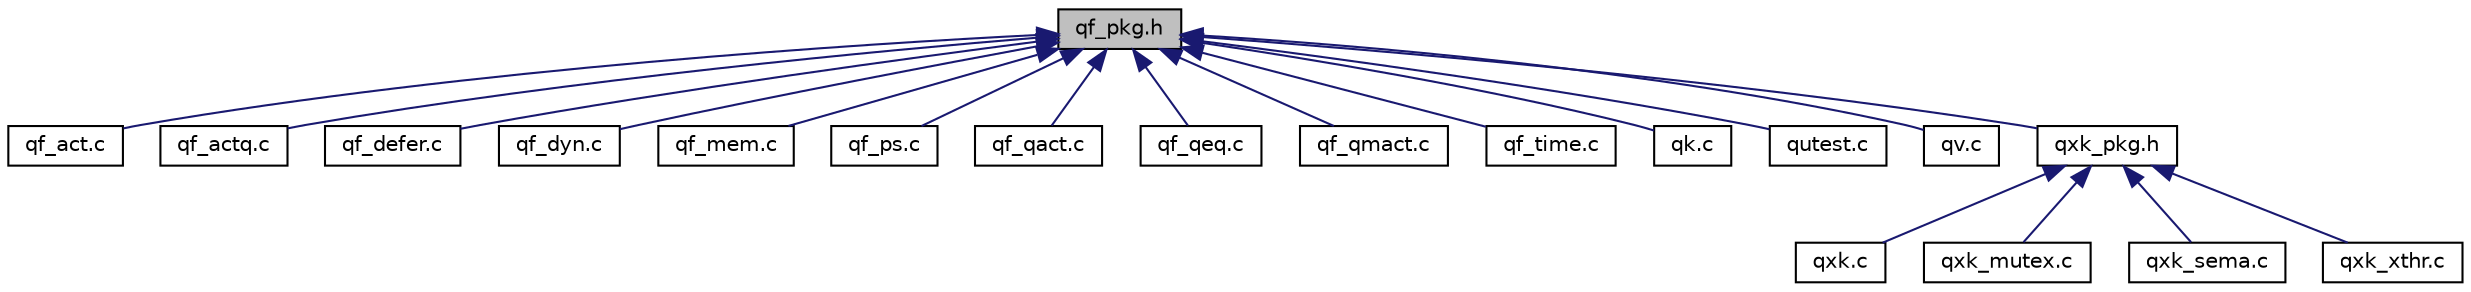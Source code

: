 digraph "qf_pkg.h"
{
 // LATEX_PDF_SIZE
  edge [fontname="Helvetica",fontsize="10",labelfontname="Helvetica",labelfontsize="10"];
  node [fontname="Helvetica",fontsize="10",shape=record];
  Node1 [label="qf_pkg.h",height=0.2,width=0.4,color="black", fillcolor="grey75", style="filled", fontcolor="black",tooltip="Internal (package scope) QF/C interface."];
  Node1 -> Node2 [dir="back",color="midnightblue",fontsize="10",style="solid",fontname="Helvetica"];
  Node2 [label="qf_act.c",height=0.2,width=0.4,color="black", fillcolor="white", style="filled",URL="$qf__act_8c.html",tooltip="QActive services and QF support code"];
  Node1 -> Node3 [dir="back",color="midnightblue",fontsize="10",style="solid",fontname="Helvetica"];
  Node3 [label="qf_actq.c",height=0.2,width=0.4,color="black", fillcolor="white", style="filled",URL="$qf__actq_8c.html",tooltip="QActive native queue operations (based on QEQueue)"];
  Node1 -> Node4 [dir="back",color="midnightblue",fontsize="10",style="solid",fontname="Helvetica"];
  Node4 [label="qf_defer.c",height=0.2,width=0.4,color="black", fillcolor="white", style="filled",URL="$qf__defer_8c.html",tooltip="QActive_defer() and QActive_recall() implementation."];
  Node1 -> Node5 [dir="back",color="midnightblue",fontsize="10",style="solid",fontname="Helvetica"];
  Node5 [label="qf_dyn.c",height=0.2,width=0.4,color="black", fillcolor="white", style="filled",URL="$qf__dyn_8c.html",tooltip="QF/C dynamic event management."];
  Node1 -> Node6 [dir="back",color="midnightblue",fontsize="10",style="solid",fontname="Helvetica"];
  Node6 [label="qf_mem.c",height=0.2,width=0.4,color="black", fillcolor="white", style="filled",URL="$qf__mem_8c.html",tooltip="QMPool implementatin (Memory Pool)"];
  Node1 -> Node7 [dir="back",color="midnightblue",fontsize="10",style="solid",fontname="Helvetica"];
  Node7 [label="qf_ps.c",height=0.2,width=0.4,color="black", fillcolor="white", style="filled",URL="$qf__ps_8c.html",tooltip="Publish-Subscribe services."];
  Node1 -> Node8 [dir="back",color="midnightblue",fontsize="10",style="solid",fontname="Helvetica"];
  Node8 [label="qf_qact.c",height=0.2,width=0.4,color="black", fillcolor="white", style="filled",URL="$qf__qact_8c.html",tooltip="QActive_ctor() definition."];
  Node1 -> Node9 [dir="back",color="midnightblue",fontsize="10",style="solid",fontname="Helvetica"];
  Node9 [label="qf_qeq.c",height=0.2,width=0.4,color="black", fillcolor="white", style="filled",URL="$qf__qeq_8c.html",tooltip="QEQueue implementation (QP native thread-safe queue)"];
  Node1 -> Node10 [dir="back",color="midnightblue",fontsize="10",style="solid",fontname="Helvetica"];
  Node10 [label="qf_qmact.c",height=0.2,width=0.4,color="black", fillcolor="white", style="filled",URL="$qf__qmact_8c.html",tooltip="QMActive_ctor() definition."];
  Node1 -> Node11 [dir="back",color="midnightblue",fontsize="10",style="solid",fontname="Helvetica"];
  Node11 [label="qf_time.c",height=0.2,width=0.4,color="black", fillcolor="white", style="filled",URL="$qf__time_8c.html",tooltip="QTimeEvt implementation and QF system clock tick QF_tickX_())"];
  Node1 -> Node12 [dir="back",color="midnightblue",fontsize="10",style="solid",fontname="Helvetica"];
  Node12 [label="qk.c",height=0.2,width=0.4,color="black", fillcolor="white", style="filled",URL="$qk_8c.html",tooltip="QK preemptive kernel implementation."];
  Node1 -> Node13 [dir="back",color="midnightblue",fontsize="10",style="solid",fontname="Helvetica"];
  Node13 [label="qutest.c",height=0.2,width=0.4,color="black", fillcolor="white", style="filled",URL="$qutest_8c.html",tooltip="QF/C stub for QUTEST unit testing."];
  Node1 -> Node14 [dir="back",color="midnightblue",fontsize="10",style="solid",fontname="Helvetica"];
  Node14 [label="qv.c",height=0.2,width=0.4,color="black", fillcolor="white", style="filled",URL="$qv_8c.html",tooltip="Cooperative QV kernel, definition of QP::QV_readySet_ and implementation of kernel-specific functions..."];
  Node1 -> Node15 [dir="back",color="midnightblue",fontsize="10",style="solid",fontname="Helvetica"];
  Node15 [label="qxk_pkg.h",height=0.2,width=0.4,color="black", fillcolor="white", style="filled",URL="$qxk__pkg_8h.html",tooltip="Internal (package scope) QXK/C interface."];
  Node15 -> Node16 [dir="back",color="midnightblue",fontsize="10",style="solid",fontname="Helvetica"];
  Node16 [label="qxk.c",height=0.2,width=0.4,color="black", fillcolor="white", style="filled",URL="$qxk_8c.html",tooltip="QXK preemptive dual-mode kernel core functions."];
  Node15 -> Node17 [dir="back",color="midnightblue",fontsize="10",style="solid",fontname="Helvetica"];
  Node17 [label="qxk_mutex.c",height=0.2,width=0.4,color="black", fillcolor="white", style="filled",URL="$qxk__mutex_8c.html",tooltip="QXMutex_init(), QXMutex_lock(), QXMutex_tryLock() and QXMutex_unlock() definitions."];
  Node15 -> Node18 [dir="back",color="midnightblue",fontsize="10",style="solid",fontname="Helvetica"];
  Node18 [label="qxk_sema.c",height=0.2,width=0.4,color="black", fillcolor="white", style="filled",URL="$qxk__sema_8c.html",tooltip="QXK preemptive kernel semaphore functions."];
  Node15 -> Node19 [dir="back",color="midnightblue",fontsize="10",style="solid",fontname="Helvetica"];
  Node19 [label="qxk_xthr.c",height=0.2,width=0.4,color="black", fillcolor="white", style="filled",URL="$qxk__xthr_8c.html",tooltip="QXK preemptive kernel extended (blocking) thread functions."];
}
